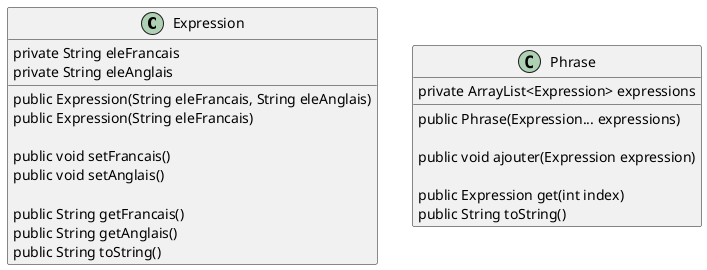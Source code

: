 @startuml
'https://plantuml.com/class-diagram

class Expression{
    private String eleFrancais
    private String eleAnglais

    public Expression(String eleFrancais, String eleAnglais)
    public Expression(String eleFrancais)

    public void setFrancais()
    public void setAnglais()

    public String getFrancais()
    public String getAnglais()
    public String toString()
}
class Phrase{
    private ArrayList<Expression> expressions

    public Phrase(Expression... expressions)

    public void ajouter(Expression expression)

    public Expression get(int index)
    public String toString()
}

@enduml